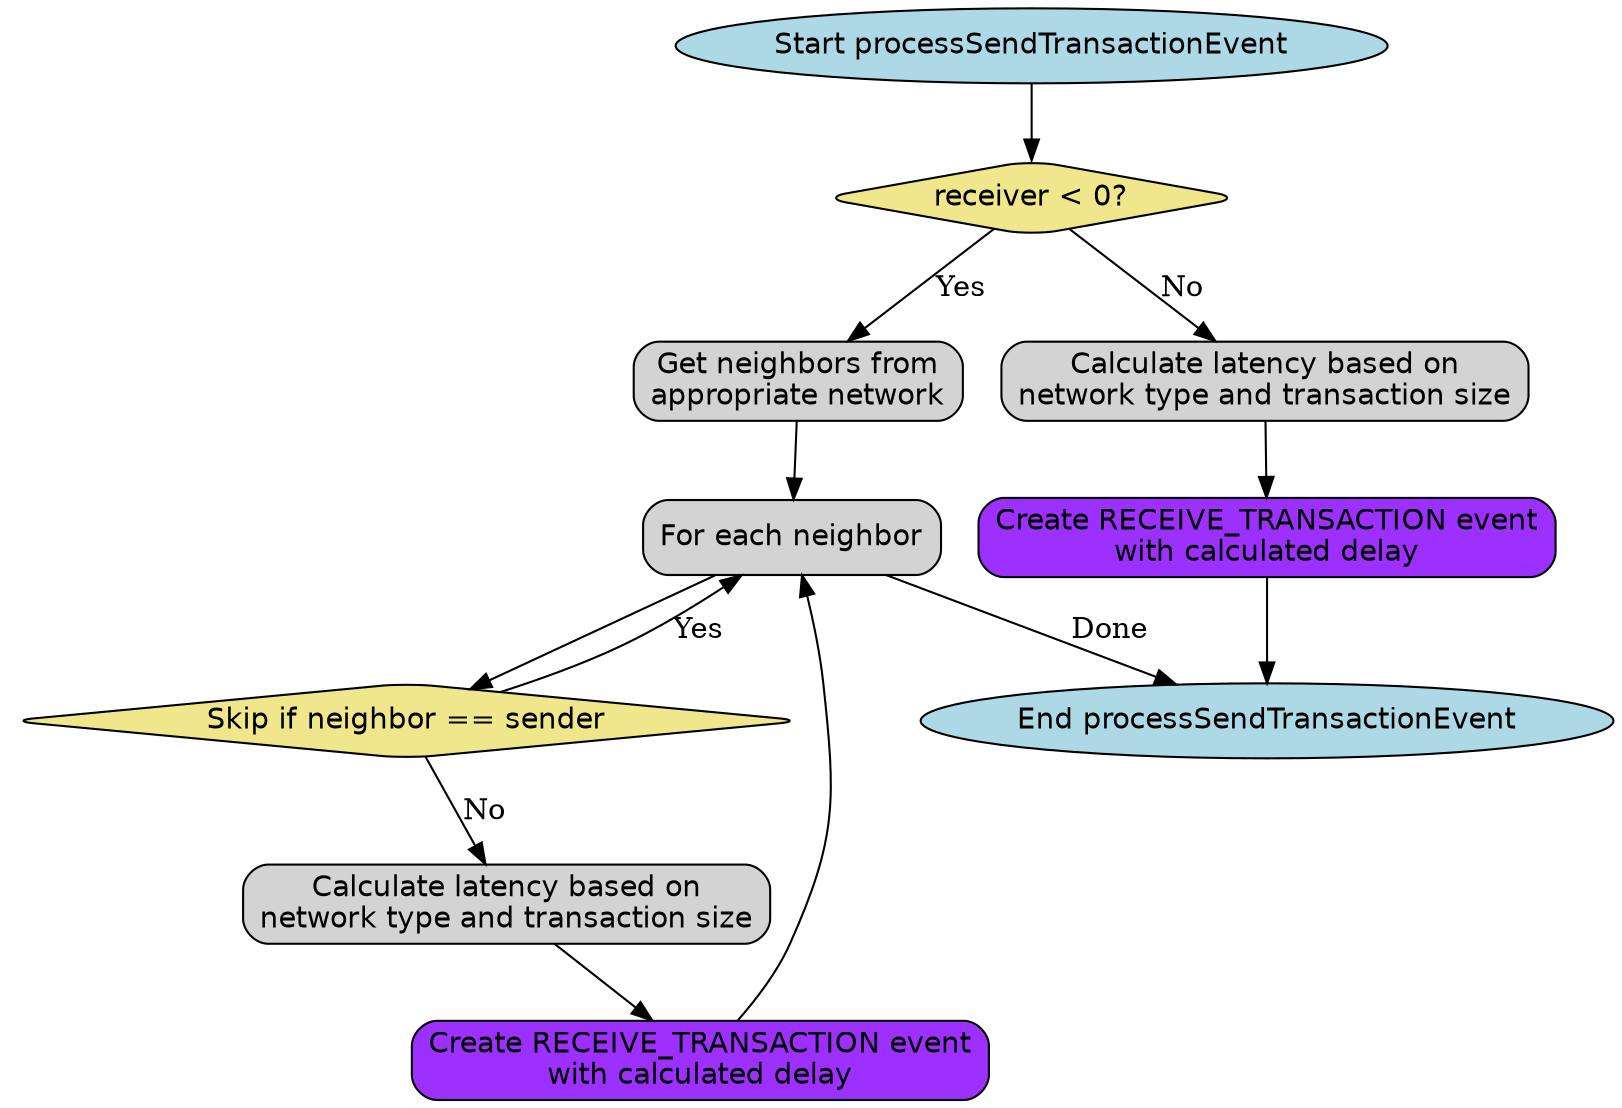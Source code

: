 digraph processSendTransactionFlow {
    rankdir=TB;
    
    // Node styles
    node [shape=box, style="filled,rounded", fontname="Helvetica"];
    start_node [label="Start processSendTransactionEvent", shape=ellipse, fillcolor=lightblue];
    end_node [label="End processSendTransactionEvent", shape=ellipse, fillcolor=lightblue];
    
    // Decision diamond
    check_receiver [
        label="receiver < 0?",
        shape=diamond,
        fillcolor=khaki
    ];
    
    // Broadcast to all neighbors
    get_neighbors [
        label="Get neighbors from\nappropriate network",
        shape=box,
        fillcolor=lightgrey
    ];
    
    iterate_neighbors [
        label="For each neighbor",
        shape=box,
        style="filled,rounded",
        fillcolor=lightgrey
    ];
    
    skip_self [
        label="Skip if neighbor == sender",
        shape=diamond,
        fillcolor=khaki
    ];
    
    calculate_latency_broadcast [
        label="Calculate latency based on\nnetwork type and transaction size",
        shape=box,
        fillcolor=lightgrey
    ];
    
    create_receive_event_broadcast [
        label="Create RECEIVE_TRANSACTION event\nwith calculated delay",
        shape=box,
        fillcolor=purple1
    ];
    
    // Send to specific receiver
    calculate_latency_direct [
        label="Calculate latency based on\nnetwork type and transaction size",
        shape=box,
        fillcolor=lightgrey
    ];
    
    create_receive_event_direct [
        label="Create RECEIVE_TRANSACTION event\nwith calculated delay",
        shape=box,
        fillcolor=purple1
    ];
    
    // Connect nodes
    start_node -> check_receiver;
    
    // Broadcast path
    check_receiver -> get_neighbors [label="Yes"];
    get_neighbors -> iterate_neighbors;
    iterate_neighbors -> skip_self;
    skip_self -> iterate_neighbors [label="Yes"];
    skip_self -> calculate_latency_broadcast [label="No"];
    calculate_latency_broadcast -> create_receive_event_broadcast;
    create_receive_event_broadcast -> iterate_neighbors;
    iterate_neighbors -> end_node [label="Done"];
    
    // Direct send path
    check_receiver -> calculate_latency_direct [label="No"];
    calculate_latency_direct -> create_receive_event_direct;
    create_receive_event_direct -> end_node;
} 